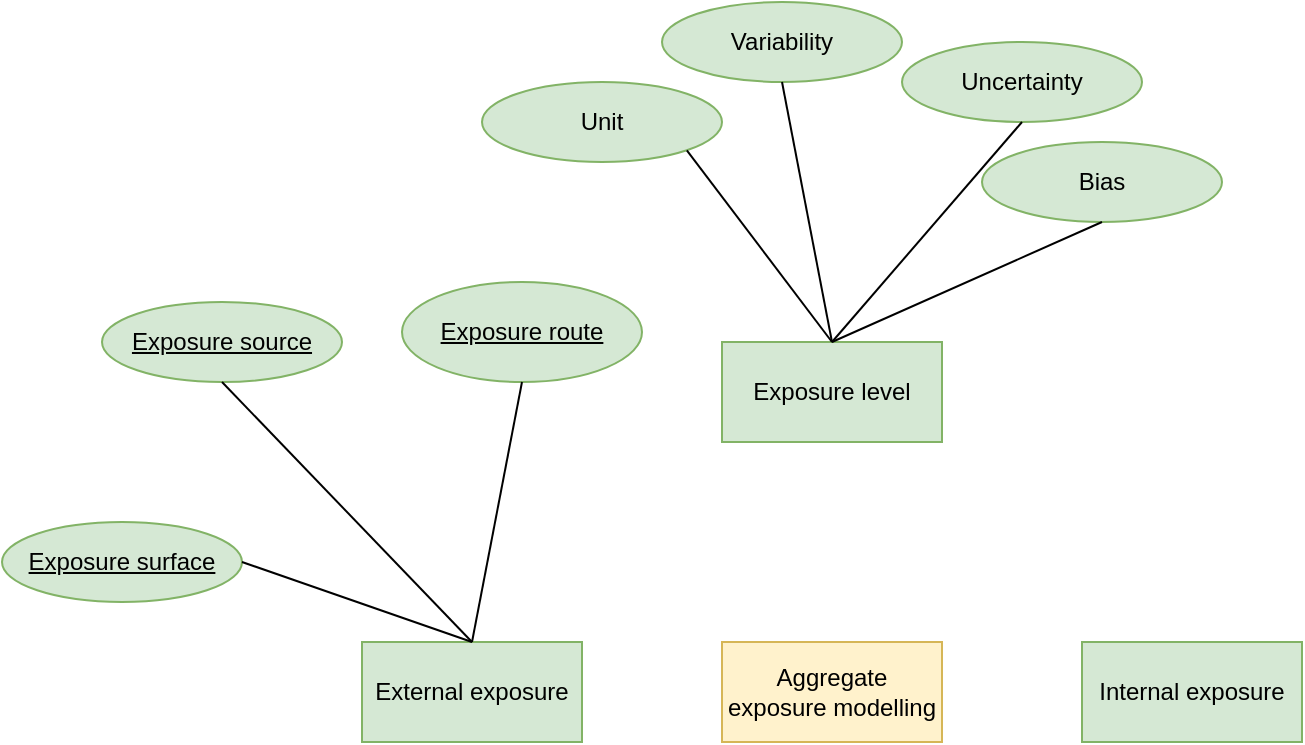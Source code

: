 <mxfile version="21.3.2" type="github">
  <diagram name="Pagina-1" id="Qnb35X_hfFmvDTuYBCRj">
    <mxGraphModel dx="1008" dy="1285" grid="1" gridSize="10" guides="1" tooltips="1" connect="1" arrows="1" fold="1" page="1" pageScale="1" pageWidth="827" pageHeight="1169" math="0" shadow="0">
      <root>
        <mxCell id="0" />
        <mxCell id="1" parent="0" />
        <mxCell id="5XHuWZA4LQ0ceYuqT-mD-1" value="External exposure" style="rounded=0;whiteSpace=wrap;html=1;fillColor=#d5e8d4;strokeColor=#82b366;" vertex="1" parent="1">
          <mxGeometry x="190" y="350" width="110" height="50" as="geometry" />
        </mxCell>
        <mxCell id="5XHuWZA4LQ0ceYuqT-mD-2" value="Aggregate exposure modelling" style="rounded=0;whiteSpace=wrap;html=1;fillColor=#fff2cc;strokeColor=#d6b656;" vertex="1" parent="1">
          <mxGeometry x="370" y="350" width="110" height="50" as="geometry" />
        </mxCell>
        <mxCell id="5XHuWZA4LQ0ceYuqT-mD-4" value="Internal exposure" style="rounded=0;whiteSpace=wrap;html=1;fillColor=#d5e8d4;strokeColor=#82b366;" vertex="1" parent="1">
          <mxGeometry x="550" y="350" width="110" height="50" as="geometry" />
        </mxCell>
        <mxCell id="5XHuWZA4LQ0ceYuqT-mD-6" value="Exposure route" style="ellipse;whiteSpace=wrap;html=1;fillColor=#d5e8d4;strokeColor=#82b366;fontStyle=4" vertex="1" parent="1">
          <mxGeometry x="210" y="170" width="120" height="50" as="geometry" />
        </mxCell>
        <mxCell id="5XHuWZA4LQ0ceYuqT-mD-7" value="Exposure source" style="ellipse;whiteSpace=wrap;html=1;fillColor=#d5e8d4;strokeColor=#82b366;fontStyle=4" vertex="1" parent="1">
          <mxGeometry x="60" y="180" width="120" height="40" as="geometry" />
        </mxCell>
        <mxCell id="5XHuWZA4LQ0ceYuqT-mD-8" value="Exposure surface" style="ellipse;whiteSpace=wrap;html=1;fillColor=#d5e8d4;strokeColor=#82b366;fontStyle=4" vertex="1" parent="1">
          <mxGeometry x="10" y="290" width="120" height="40" as="geometry" />
        </mxCell>
        <mxCell id="5XHuWZA4LQ0ceYuqT-mD-10" value="" style="endArrow=none;html=1;rounded=0;entryX=1;entryY=0.5;entryDx=0;entryDy=0;exitX=0.5;exitY=0;exitDx=0;exitDy=0;" edge="1" parent="1" source="5XHuWZA4LQ0ceYuqT-mD-1" target="5XHuWZA4LQ0ceYuqT-mD-8">
          <mxGeometry width="50" height="50" relative="1" as="geometry">
            <mxPoint x="360" y="570" as="sourcePoint" />
            <mxPoint x="410" y="520" as="targetPoint" />
          </mxGeometry>
        </mxCell>
        <mxCell id="5XHuWZA4LQ0ceYuqT-mD-11" value="" style="endArrow=none;html=1;rounded=0;entryX=0.5;entryY=1;entryDx=0;entryDy=0;exitX=0.5;exitY=0;exitDx=0;exitDy=0;" edge="1" parent="1" source="5XHuWZA4LQ0ceYuqT-mD-1" target="5XHuWZA4LQ0ceYuqT-mD-7">
          <mxGeometry width="50" height="50" relative="1" as="geometry">
            <mxPoint x="240" y="340" as="sourcePoint" />
            <mxPoint x="90" y="300" as="targetPoint" />
          </mxGeometry>
        </mxCell>
        <mxCell id="5XHuWZA4LQ0ceYuqT-mD-12" value="" style="endArrow=none;html=1;rounded=0;entryX=0.5;entryY=1;entryDx=0;entryDy=0;exitX=0.5;exitY=0;exitDx=0;exitDy=0;" edge="1" parent="1" source="5XHuWZA4LQ0ceYuqT-mD-1" target="5XHuWZA4LQ0ceYuqT-mD-6">
          <mxGeometry width="50" height="50" relative="1" as="geometry">
            <mxPoint x="255" y="360" as="sourcePoint" />
            <mxPoint x="220" y="220" as="targetPoint" />
          </mxGeometry>
        </mxCell>
        <mxCell id="5XHuWZA4LQ0ceYuqT-mD-13" value="Exposure level" style="rounded=0;whiteSpace=wrap;html=1;fillColor=#d5e8d4;strokeColor=#82b366;" vertex="1" parent="1">
          <mxGeometry x="370" y="200" width="110" height="50" as="geometry" />
        </mxCell>
        <mxCell id="5XHuWZA4LQ0ceYuqT-mD-14" value="Bias" style="ellipse;whiteSpace=wrap;html=1;fillColor=#d5e8d4;strokeColor=#82b366;fontStyle=0" vertex="1" parent="1">
          <mxGeometry x="500" y="100" width="120" height="40" as="geometry" />
        </mxCell>
        <mxCell id="5XHuWZA4LQ0ceYuqT-mD-15" value="Variability" style="ellipse;whiteSpace=wrap;html=1;fillColor=#d5e8d4;strokeColor=#82b366;fontStyle=0" vertex="1" parent="1">
          <mxGeometry x="340" y="30" width="120" height="40" as="geometry" />
        </mxCell>
        <mxCell id="5XHuWZA4LQ0ceYuqT-mD-16" value="Unit" style="ellipse;whiteSpace=wrap;html=1;fillColor=#d5e8d4;strokeColor=#82b366;fontStyle=0" vertex="1" parent="1">
          <mxGeometry x="250" y="70" width="120" height="40" as="geometry" />
        </mxCell>
        <mxCell id="5XHuWZA4LQ0ceYuqT-mD-17" value="Uncertainty" style="ellipse;whiteSpace=wrap;html=1;fillColor=#d5e8d4;strokeColor=#82b366;fontStyle=0" vertex="1" parent="1">
          <mxGeometry x="460" y="50" width="120" height="40" as="geometry" />
        </mxCell>
        <mxCell id="5XHuWZA4LQ0ceYuqT-mD-19" value="" style="endArrow=none;html=1;rounded=0;entryX=0.5;entryY=1;entryDx=0;entryDy=0;exitX=0.5;exitY=0;exitDx=0;exitDy=0;" edge="1" parent="1" source="5XHuWZA4LQ0ceYuqT-mD-13" target="5XHuWZA4LQ0ceYuqT-mD-17">
          <mxGeometry width="50" height="50" relative="1" as="geometry">
            <mxPoint x="255" y="360" as="sourcePoint" />
            <mxPoint x="280" y="230" as="targetPoint" />
          </mxGeometry>
        </mxCell>
        <mxCell id="5XHuWZA4LQ0ceYuqT-mD-20" value="" style="endArrow=none;html=1;rounded=0;entryX=0.5;entryY=1;entryDx=0;entryDy=0;" edge="1" parent="1" target="5XHuWZA4LQ0ceYuqT-mD-14">
          <mxGeometry width="50" height="50" relative="1" as="geometry">
            <mxPoint x="425" y="200" as="sourcePoint" />
            <mxPoint x="424" y="170" as="targetPoint" />
          </mxGeometry>
        </mxCell>
        <mxCell id="5XHuWZA4LQ0ceYuqT-mD-21" value="" style="endArrow=none;html=1;rounded=0;entryX=0.5;entryY=1;entryDx=0;entryDy=0;exitX=0.5;exitY=0;exitDx=0;exitDy=0;" edge="1" parent="1" source="5XHuWZA4LQ0ceYuqT-mD-13" target="5XHuWZA4LQ0ceYuqT-mD-15">
          <mxGeometry width="50" height="50" relative="1" as="geometry">
            <mxPoint x="435" y="210" as="sourcePoint" />
            <mxPoint x="570" y="150" as="targetPoint" />
          </mxGeometry>
        </mxCell>
        <mxCell id="5XHuWZA4LQ0ceYuqT-mD-22" value="" style="endArrow=none;html=1;rounded=0;entryX=1;entryY=1;entryDx=0;entryDy=0;exitX=0.5;exitY=0;exitDx=0;exitDy=0;" edge="1" parent="1" source="5XHuWZA4LQ0ceYuqT-mD-13" target="5XHuWZA4LQ0ceYuqT-mD-16">
          <mxGeometry width="50" height="50" relative="1" as="geometry">
            <mxPoint x="420" y="200" as="sourcePoint" />
            <mxPoint x="470" y="90" as="targetPoint" />
          </mxGeometry>
        </mxCell>
      </root>
    </mxGraphModel>
  </diagram>
</mxfile>
